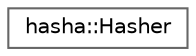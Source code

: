 digraph "Graphical Class Hierarchy"
{
 // LATEX_PDF_SIZE
  bgcolor="transparent";
  edge [fontname=Helvetica,fontsize=10,labelfontname=Helvetica,labelfontsize=10];
  node [fontname=Helvetica,fontsize=10,shape=box,height=0.2,width=0.4];
  rankdir="LR";
  Node0 [id="Node000000",label="hasha::Hasher",height=0.2,width=0.4,color="grey40", fillcolor="white", style="filled",URL="$d1/dcb/classhasha_1_1Hasher.html",tooltip="C++ wrapper for the EVP hasher."];
}
